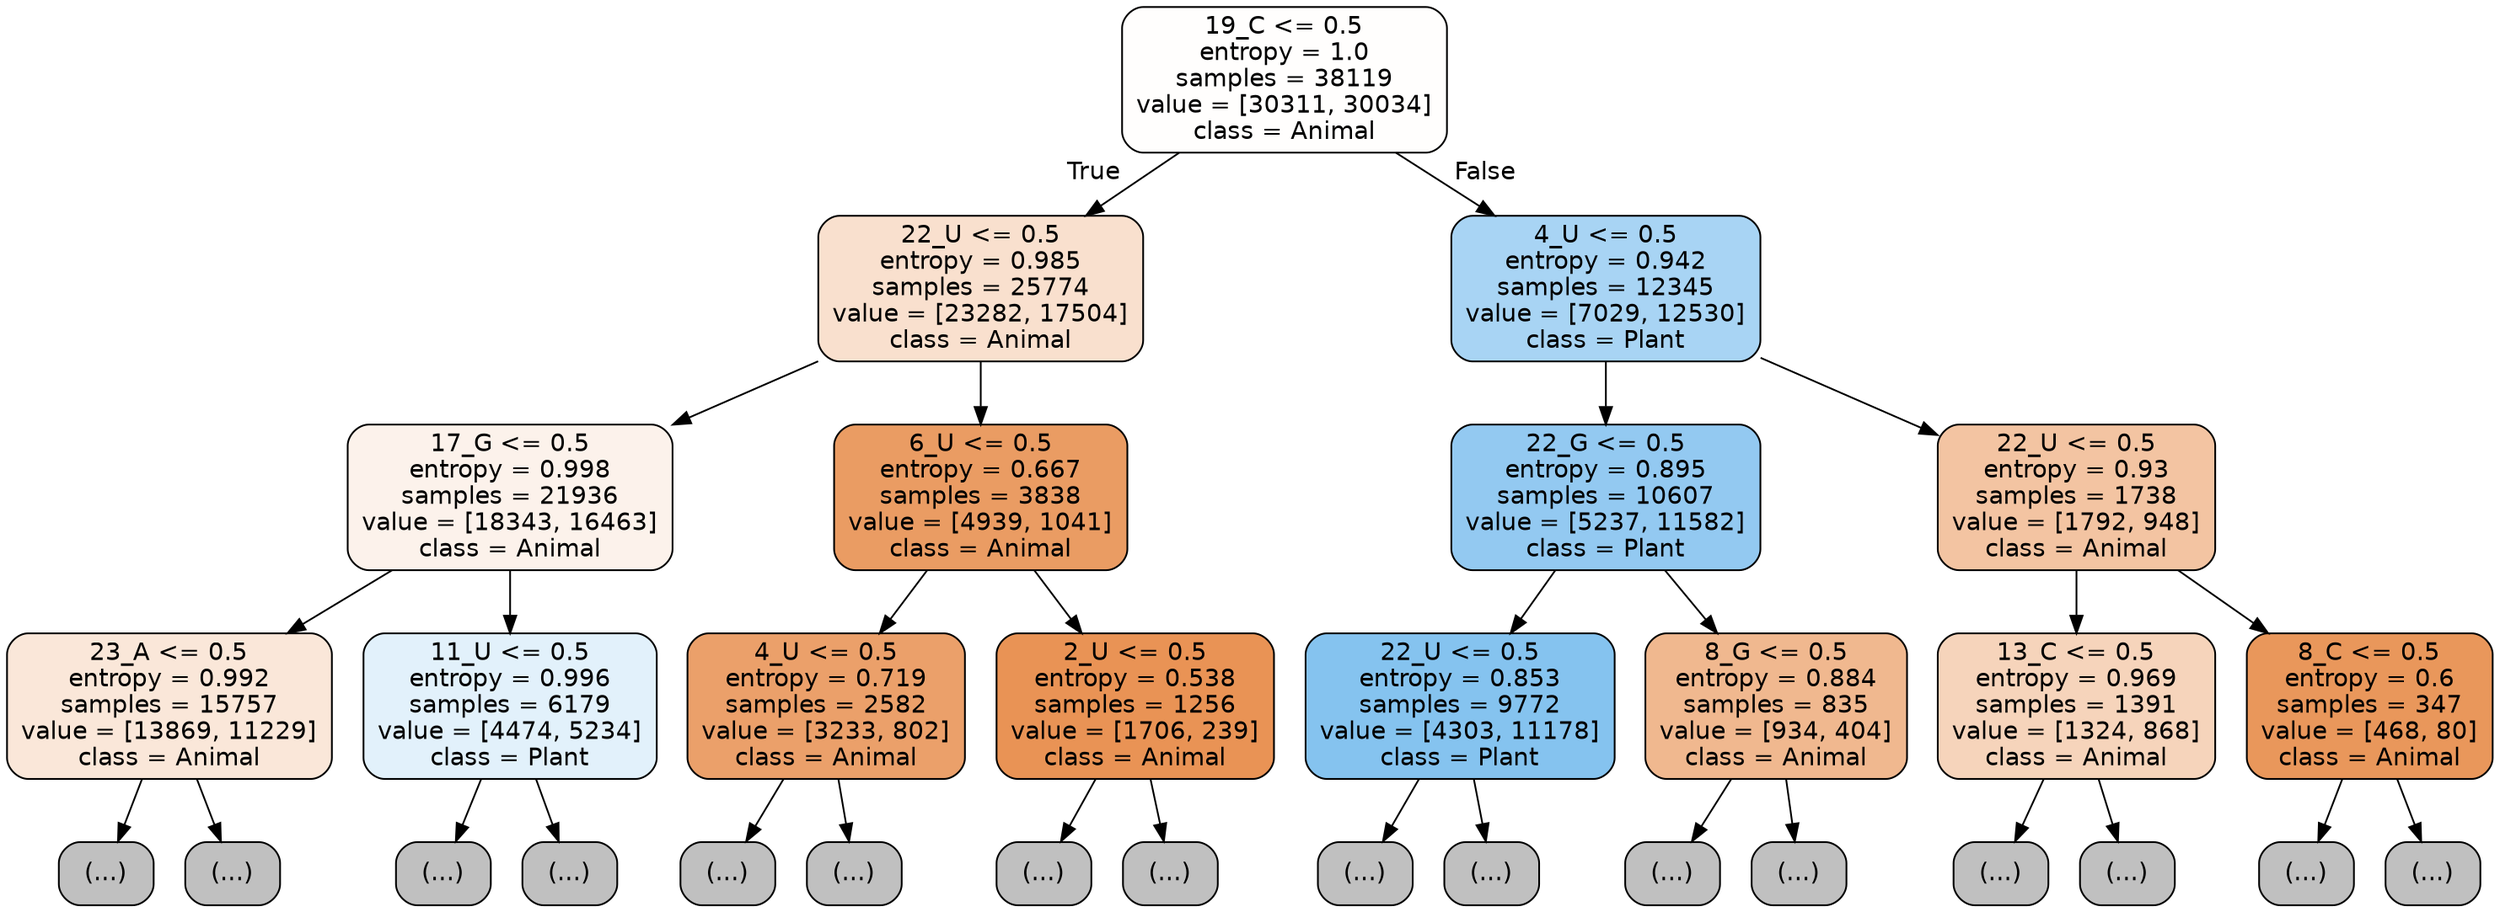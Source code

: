 digraph Tree {
node [shape=box, style="filled, rounded", color="black", fontname="helvetica"] ;
edge [fontname="helvetica"] ;
0 [label="19_C <= 0.5\nentropy = 1.0\nsamples = 38119\nvalue = [30311, 30034]\nclass = Animal", fillcolor="#fffefd"] ;
1 [label="22_U <= 0.5\nentropy = 0.985\nsamples = 25774\nvalue = [23282, 17504]\nclass = Animal", fillcolor="#f9e0ce"] ;
0 -> 1 [labeldistance=2.5, labelangle=45, headlabel="True"] ;
2 [label="17_G <= 0.5\nentropy = 0.998\nsamples = 21936\nvalue = [18343, 16463]\nclass = Animal", fillcolor="#fcf2eb"] ;
1 -> 2 ;
3 [label="23_A <= 0.5\nentropy = 0.992\nsamples = 15757\nvalue = [13869, 11229]\nclass = Animal", fillcolor="#fae7d9"] ;
2 -> 3 ;
4 [label="(...)", fillcolor="#C0C0C0"] ;
3 -> 4 ;
7899 [label="(...)", fillcolor="#C0C0C0"] ;
3 -> 7899 ;
8220 [label="11_U <= 0.5\nentropy = 0.996\nsamples = 6179\nvalue = [4474, 5234]\nclass = Plant", fillcolor="#e2f1fb"] ;
2 -> 8220 ;
8221 [label="(...)", fillcolor="#C0C0C0"] ;
8220 -> 8221 ;
10392 [label="(...)", fillcolor="#C0C0C0"] ;
8220 -> 10392 ;
11197 [label="6_U <= 0.5\nentropy = 0.667\nsamples = 3838\nvalue = [4939, 1041]\nclass = Animal", fillcolor="#ea9c63"] ;
1 -> 11197 ;
11198 [label="4_U <= 0.5\nentropy = 0.719\nsamples = 2582\nvalue = [3233, 802]\nclass = Animal", fillcolor="#eba06a"] ;
11197 -> 11198 ;
11199 [label="(...)", fillcolor="#C0C0C0"] ;
11198 -> 11199 ;
12026 [label="(...)", fillcolor="#C0C0C0"] ;
11198 -> 12026 ;
12257 [label="2_U <= 0.5\nentropy = 0.538\nsamples = 1256\nvalue = [1706, 239]\nclass = Animal", fillcolor="#e99355"] ;
11197 -> 12257 ;
12258 [label="(...)", fillcolor="#C0C0C0"] ;
12257 -> 12258 ;
12521 [label="(...)", fillcolor="#C0C0C0"] ;
12257 -> 12521 ;
12610 [label="4_U <= 0.5\nentropy = 0.942\nsamples = 12345\nvalue = [7029, 12530]\nclass = Plant", fillcolor="#a8d4f4"] ;
0 -> 12610 [labeldistance=2.5, labelangle=-45, headlabel="False"] ;
12611 [label="22_G <= 0.5\nentropy = 0.895\nsamples = 10607\nvalue = [5237, 11582]\nclass = Plant", fillcolor="#93c9f1"] ;
12610 -> 12611 ;
12612 [label="22_U <= 0.5\nentropy = 0.853\nsamples = 9772\nvalue = [4303, 11178]\nclass = Plant", fillcolor="#85c3ef"] ;
12611 -> 12612 ;
12613 [label="(...)", fillcolor="#C0C0C0"] ;
12612 -> 12613 ;
15050 [label="(...)", fillcolor="#C0C0C0"] ;
12612 -> 15050 ;
15459 [label="8_G <= 0.5\nentropy = 0.884\nsamples = 835\nvalue = [934, 404]\nclass = Animal", fillcolor="#f0b88f"] ;
12611 -> 15459 ;
15460 [label="(...)", fillcolor="#C0C0C0"] ;
15459 -> 15460 ;
15767 [label="(...)", fillcolor="#C0C0C0"] ;
15459 -> 15767 ;
15896 [label="22_U <= 0.5\nentropy = 0.93\nsamples = 1738\nvalue = [1792, 948]\nclass = Animal", fillcolor="#f3c4a2"] ;
12610 -> 15896 ;
15897 [label="13_C <= 0.5\nentropy = 0.969\nsamples = 1391\nvalue = [1324, 868]\nclass = Animal", fillcolor="#f6d4bb"] ;
15896 -> 15897 ;
15898 [label="(...)", fillcolor="#C0C0C0"] ;
15897 -> 15898 ;
16541 [label="(...)", fillcolor="#C0C0C0"] ;
15897 -> 16541 ;
16746 [label="8_C <= 0.5\nentropy = 0.6\nsamples = 347\nvalue = [468, 80]\nclass = Animal", fillcolor="#e9975b"] ;
15896 -> 16746 ;
16747 [label="(...)", fillcolor="#C0C0C0"] ;
16746 -> 16747 ;
16828 [label="(...)", fillcolor="#C0C0C0"] ;
16746 -> 16828 ;
}